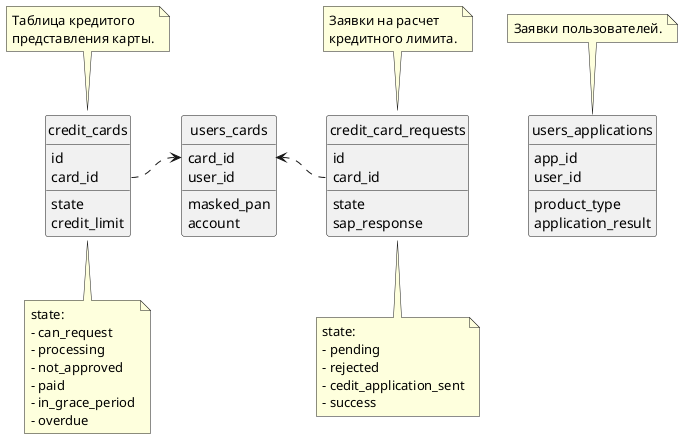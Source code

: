 @startuml
hide circle

entity users_applications {
  app_id
  user_id
  __
  product_type
  application_result
}
entity users_cards {
  card_id
  user_id
  __
  masked_pan
  account
}
entity credit_cards {
  id
  card_id
  __
  state
  credit_limit
}
entity credit_card_requests {
  id
  card_id
  __
  state
  sap_response
}

users_cards::card_id <.left. credit_cards::card_id
users_cards::card_id <.right. credit_card_requests::card_id

note top of users_applications 
Заявки пользователей.
endnote
note top of credit_cards
Таблица кредитого
представления карты.
endnote
note bottom of credit_cards
state:
- can_request
- processing
- not_approved
- paid
- in_grace_period
- overdue
endnote
note top of credit_card_requests
Заявки на расчет
кредитного лимита.
endnote
note bottom of credit_card_requests
state:
- pending
- rejected
- cedit_application_sent
- success
endnote
@enduml
